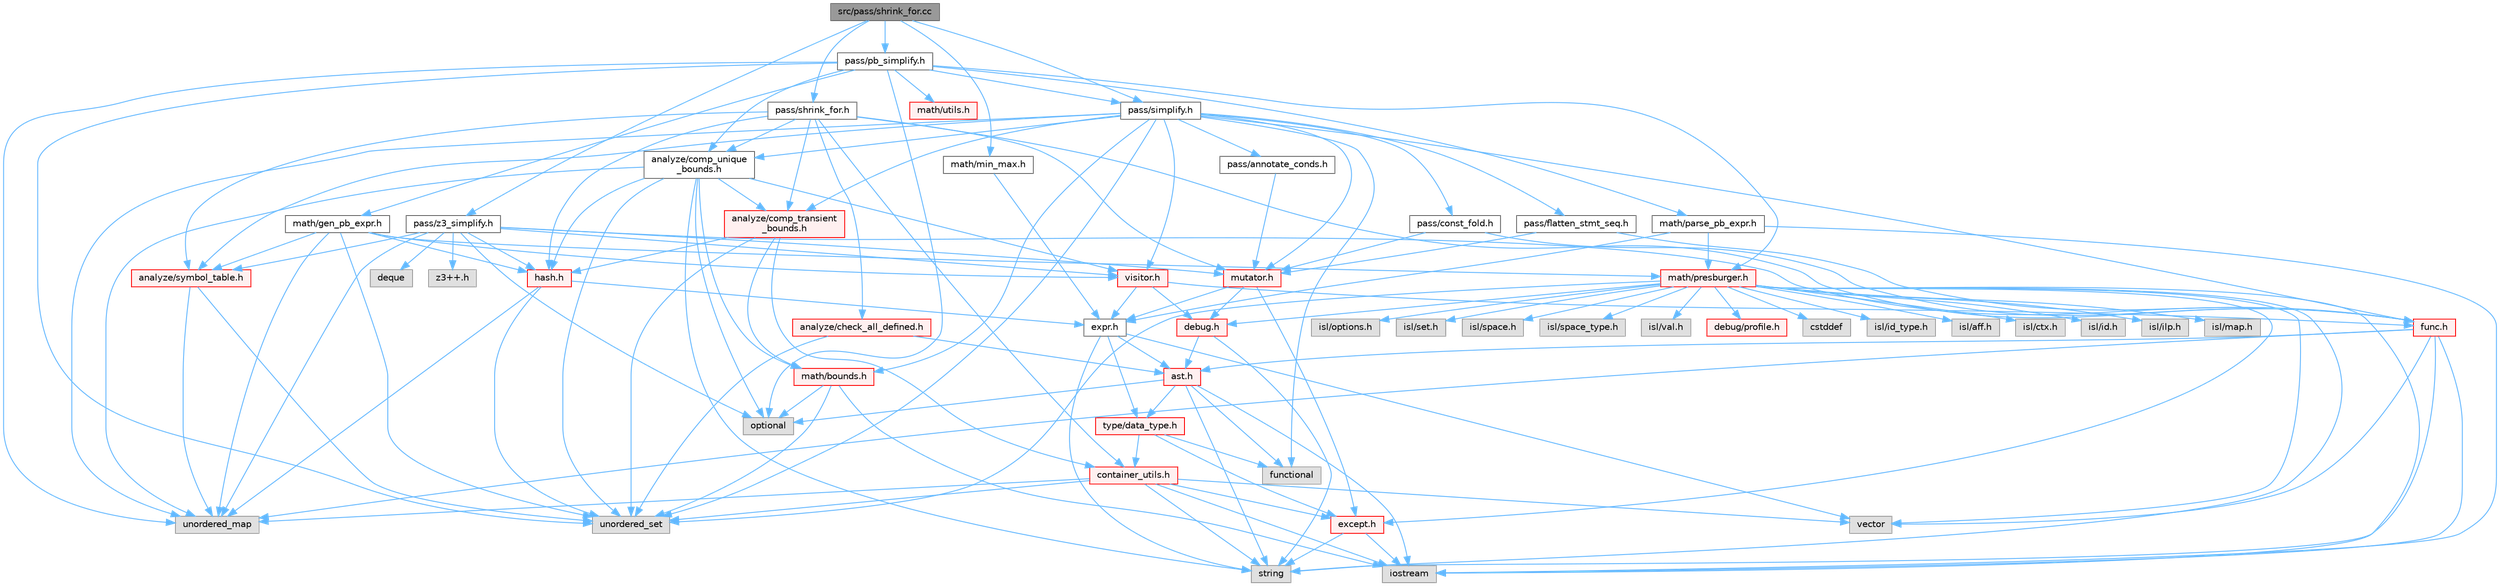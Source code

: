 digraph "src/pass/shrink_for.cc"
{
 // LATEX_PDF_SIZE
  bgcolor="transparent";
  edge [fontname=Helvetica,fontsize=10,labelfontname=Helvetica,labelfontsize=10];
  node [fontname=Helvetica,fontsize=10,shape=box,height=0.2,width=0.4];
  Node1 [label="src/pass/shrink_for.cc",height=0.2,width=0.4,color="gray40", fillcolor="grey60", style="filled", fontcolor="black",tooltip=" "];
  Node1 -> Node2 [color="steelblue1",style="solid"];
  Node2 [label="math/min_max.h",height=0.2,width=0.4,color="grey40", fillcolor="white", style="filled",URL="$min__max_8h.html",tooltip=" "];
  Node2 -> Node3 [color="steelblue1",style="solid"];
  Node3 [label="expr.h",height=0.2,width=0.4,color="grey40", fillcolor="white", style="filled",URL="$expr_8h.html",tooltip=" "];
  Node3 -> Node4 [color="steelblue1",style="solid"];
  Node4 [label="string",height=0.2,width=0.4,color="grey60", fillcolor="#E0E0E0", style="filled",tooltip=" "];
  Node3 -> Node5 [color="steelblue1",style="solid"];
  Node5 [label="vector",height=0.2,width=0.4,color="grey60", fillcolor="#E0E0E0", style="filled",tooltip=" "];
  Node3 -> Node6 [color="steelblue1",style="solid"];
  Node6 [label="ast.h",height=0.2,width=0.4,color="red", fillcolor="#FFF0F0", style="filled",URL="$ast_8h.html",tooltip=" "];
  Node6 -> Node8 [color="steelblue1",style="solid"];
  Node8 [label="functional",height=0.2,width=0.4,color="grey60", fillcolor="#E0E0E0", style="filled",tooltip=" "];
  Node6 -> Node9 [color="steelblue1",style="solid"];
  Node9 [label="iostream",height=0.2,width=0.4,color="grey60", fillcolor="#E0E0E0", style="filled",tooltip=" "];
  Node6 -> Node10 [color="steelblue1",style="solid"];
  Node10 [label="optional",height=0.2,width=0.4,color="grey60", fillcolor="#E0E0E0", style="filled",tooltip=" "];
  Node6 -> Node4 [color="steelblue1",style="solid"];
  Node6 -> Node28 [color="steelblue1",style="solid"];
  Node28 [label="type/data_type.h",height=0.2,width=0.4,color="red", fillcolor="#FFF0F0", style="filled",URL="$data__type_8h.html",tooltip=" "];
  Node28 -> Node8 [color="steelblue1",style="solid"];
  Node28 -> Node30 [color="steelblue1",style="solid"];
  Node30 [label="container_utils.h",height=0.2,width=0.4,color="red", fillcolor="#FFF0F0", style="filled",URL="$container__utils_8h.html",tooltip=" "];
  Node30 -> Node9 [color="steelblue1",style="solid"];
  Node30 -> Node4 [color="steelblue1",style="solid"];
  Node30 -> Node35 [color="steelblue1",style="solid"];
  Node35 [label="unordered_map",height=0.2,width=0.4,color="grey60", fillcolor="#E0E0E0", style="filled",tooltip=" "];
  Node30 -> Node15 [color="steelblue1",style="solid"];
  Node15 [label="unordered_set",height=0.2,width=0.4,color="grey60", fillcolor="#E0E0E0", style="filled",tooltip=" "];
  Node30 -> Node5 [color="steelblue1",style="solid"];
  Node30 -> Node23 [color="steelblue1",style="solid"];
  Node23 [label="except.h",height=0.2,width=0.4,color="red", fillcolor="#FFF0F0", style="filled",URL="$except_8h.html",tooltip=" "];
  Node23 -> Node9 [color="steelblue1",style="solid"];
  Node23 -> Node4 [color="steelblue1",style="solid"];
  Node28 -> Node23 [color="steelblue1",style="solid"];
  Node3 -> Node28 [color="steelblue1",style="solid"];
  Node1 -> Node38 [color="steelblue1",style="solid"];
  Node38 [label="pass/pb_simplify.h",height=0.2,width=0.4,color="grey40", fillcolor="white", style="filled",URL="$pb__simplify_8h.html",tooltip=" "];
  Node38 -> Node10 [color="steelblue1",style="solid"];
  Node38 -> Node35 [color="steelblue1",style="solid"];
  Node38 -> Node15 [color="steelblue1",style="solid"];
  Node38 -> Node39 [color="steelblue1",style="solid"];
  Node39 [label="analyze/comp_unique\l_bounds.h",height=0.2,width=0.4,color="grey40", fillcolor="white", style="filled",URL="$comp__unique__bounds_8h.html",tooltip=" "];
  Node39 -> Node10 [color="steelblue1",style="solid"];
  Node39 -> Node4 [color="steelblue1",style="solid"];
  Node39 -> Node35 [color="steelblue1",style="solid"];
  Node39 -> Node15 [color="steelblue1",style="solid"];
  Node39 -> Node40 [color="steelblue1",style="solid"];
  Node40 [label="analyze/comp_transient\l_bounds.h",height=0.2,width=0.4,color="red", fillcolor="#FFF0F0", style="filled",URL="$comp__transient__bounds_8h.html",tooltip=" "];
  Node40 -> Node15 [color="steelblue1",style="solid"];
  Node40 -> Node30 [color="steelblue1",style="solid"];
  Node40 -> Node66 [color="steelblue1",style="solid"];
  Node66 [label="hash.h",height=0.2,width=0.4,color="red", fillcolor="#FFF0F0", style="filled",URL="$hash_8h.html",tooltip=" "];
  Node66 -> Node35 [color="steelblue1",style="solid"];
  Node66 -> Node15 [color="steelblue1",style="solid"];
  Node66 -> Node3 [color="steelblue1",style="solid"];
  Node40 -> Node69 [color="steelblue1",style="solid"];
  Node69 [label="math/bounds.h",height=0.2,width=0.4,color="red", fillcolor="#FFF0F0", style="filled",URL="$bounds_8h.html",tooltip=" "];
  Node69 -> Node9 [color="steelblue1",style="solid"];
  Node69 -> Node10 [color="steelblue1",style="solid"];
  Node69 -> Node15 [color="steelblue1",style="solid"];
  Node39 -> Node66 [color="steelblue1",style="solid"];
  Node39 -> Node69 [color="steelblue1",style="solid"];
  Node39 -> Node60 [color="steelblue1",style="solid"];
  Node60 [label="visitor.h",height=0.2,width=0.4,color="red", fillcolor="#FFF0F0", style="filled",URL="$visitor_8h.html",tooltip=" "];
  Node60 -> Node61 [color="steelblue1",style="solid"];
  Node61 [label="debug.h",height=0.2,width=0.4,color="red", fillcolor="#FFF0F0", style="filled",URL="$debug_8h.html",tooltip=" "];
  Node61 -> Node4 [color="steelblue1",style="solid"];
  Node61 -> Node6 [color="steelblue1",style="solid"];
  Node60 -> Node3 [color="steelblue1",style="solid"];
  Node60 -> Node43 [color="steelblue1",style="solid"];
  Node43 [label="func.h",height=0.2,width=0.4,color="red", fillcolor="#FFF0F0", style="filled",URL="$func_8h.html",tooltip=" "];
  Node43 -> Node9 [color="steelblue1",style="solid"];
  Node43 -> Node4 [color="steelblue1",style="solid"];
  Node43 -> Node35 [color="steelblue1",style="solid"];
  Node43 -> Node5 [color="steelblue1",style="solid"];
  Node43 -> Node6 [color="steelblue1",style="solid"];
  Node38 -> Node74 [color="steelblue1",style="solid"];
  Node74 [label="math/gen_pb_expr.h",height=0.2,width=0.4,color="grey40", fillcolor="white", style="filled",URL="$gen__pb__expr_8h.html",tooltip=" "];
  Node74 -> Node35 [color="steelblue1",style="solid"];
  Node74 -> Node15 [color="steelblue1",style="solid"];
  Node74 -> Node75 [color="steelblue1",style="solid"];
  Node75 [label="analyze/symbol_table.h",height=0.2,width=0.4,color="red", fillcolor="#FFF0F0", style="filled",URL="$symbol__table_8h.html",tooltip=" "];
  Node75 -> Node35 [color="steelblue1",style="solid"];
  Node75 -> Node15 [color="steelblue1",style="solid"];
  Node74 -> Node66 [color="steelblue1",style="solid"];
  Node74 -> Node76 [color="steelblue1",style="solid"];
  Node76 [label="math/presburger.h",height=0.2,width=0.4,color="red", fillcolor="#FFF0F0", style="filled",URL="$presburger_8h.html",tooltip=" "];
  Node76 -> Node77 [color="steelblue1",style="solid"];
  Node77 [label="cstddef",height=0.2,width=0.4,color="grey60", fillcolor="#E0E0E0", style="filled",tooltip=" "];
  Node76 -> Node9 [color="steelblue1",style="solid"];
  Node76 -> Node78 [color="steelblue1",style="solid"];
  Node78 [label="isl/id_type.h",height=0.2,width=0.4,color="grey60", fillcolor="#E0E0E0", style="filled",tooltip=" "];
  Node76 -> Node4 [color="steelblue1",style="solid"];
  Node76 -> Node15 [color="steelblue1",style="solid"];
  Node76 -> Node5 [color="steelblue1",style="solid"];
  Node76 -> Node79 [color="steelblue1",style="solid"];
  Node79 [label="isl/aff.h",height=0.2,width=0.4,color="grey60", fillcolor="#E0E0E0", style="filled",tooltip=" "];
  Node76 -> Node80 [color="steelblue1",style="solid"];
  Node80 [label="isl/ctx.h",height=0.2,width=0.4,color="grey60", fillcolor="#E0E0E0", style="filled",tooltip=" "];
  Node76 -> Node81 [color="steelblue1",style="solid"];
  Node81 [label="isl/id.h",height=0.2,width=0.4,color="grey60", fillcolor="#E0E0E0", style="filled",tooltip=" "];
  Node76 -> Node82 [color="steelblue1",style="solid"];
  Node82 [label="isl/ilp.h",height=0.2,width=0.4,color="grey60", fillcolor="#E0E0E0", style="filled",tooltip=" "];
  Node76 -> Node83 [color="steelblue1",style="solid"];
  Node83 [label="isl/map.h",height=0.2,width=0.4,color="grey60", fillcolor="#E0E0E0", style="filled",tooltip=" "];
  Node76 -> Node84 [color="steelblue1",style="solid"];
  Node84 [label="isl/options.h",height=0.2,width=0.4,color="grey60", fillcolor="#E0E0E0", style="filled",tooltip=" "];
  Node76 -> Node85 [color="steelblue1",style="solid"];
  Node85 [label="isl/set.h",height=0.2,width=0.4,color="grey60", fillcolor="#E0E0E0", style="filled",tooltip=" "];
  Node76 -> Node86 [color="steelblue1",style="solid"];
  Node86 [label="isl/space.h",height=0.2,width=0.4,color="grey60", fillcolor="#E0E0E0", style="filled",tooltip=" "];
  Node76 -> Node87 [color="steelblue1",style="solid"];
  Node87 [label="isl/space_type.h",height=0.2,width=0.4,color="grey60", fillcolor="#E0E0E0", style="filled",tooltip=" "];
  Node76 -> Node88 [color="steelblue1",style="solid"];
  Node88 [label="isl/val.h",height=0.2,width=0.4,color="grey60", fillcolor="#E0E0E0", style="filled",tooltip=" "];
  Node76 -> Node61 [color="steelblue1",style="solid"];
  Node76 -> Node89 [color="steelblue1",style="solid"];
  Node89 [label="debug/profile.h",height=0.2,width=0.4,color="red", fillcolor="#FFF0F0", style="filled",URL="$profile_8h.html",tooltip=" "];
  Node76 -> Node23 [color="steelblue1",style="solid"];
  Node74 -> Node60 [color="steelblue1",style="solid"];
  Node38 -> Node93 [color="steelblue1",style="solid"];
  Node93 [label="math/parse_pb_expr.h",height=0.2,width=0.4,color="grey40", fillcolor="white", style="filled",URL="$parse__pb__expr_8h.html",tooltip=" "];
  Node93 -> Node9 [color="steelblue1",style="solid"];
  Node93 -> Node3 [color="steelblue1",style="solid"];
  Node93 -> Node76 [color="steelblue1",style="solid"];
  Node38 -> Node76 [color="steelblue1",style="solid"];
  Node38 -> Node71 [color="steelblue1",style="solid"];
  Node71 [label="math/utils.h",height=0.2,width=0.4,color="red", fillcolor="#FFF0F0", style="filled",URL="$utils_8h.html",tooltip=" "];
  Node38 -> Node94 [color="steelblue1",style="solid"];
  Node94 [label="pass/simplify.h",height=0.2,width=0.4,color="grey40", fillcolor="white", style="filled",URL="$simplify_8h.html",tooltip=" "];
  Node94 -> Node8 [color="steelblue1",style="solid"];
  Node94 -> Node35 [color="steelblue1",style="solid"];
  Node94 -> Node15 [color="steelblue1",style="solid"];
  Node94 -> Node40 [color="steelblue1",style="solid"];
  Node94 -> Node39 [color="steelblue1",style="solid"];
  Node94 -> Node75 [color="steelblue1",style="solid"];
  Node94 -> Node43 [color="steelblue1",style="solid"];
  Node94 -> Node69 [color="steelblue1",style="solid"];
  Node94 -> Node95 [color="steelblue1",style="solid"];
  Node95 [label="mutator.h",height=0.2,width=0.4,color="red", fillcolor="#FFF0F0", style="filled",URL="$mutator_8h.html",tooltip=" "];
  Node95 -> Node61 [color="steelblue1",style="solid"];
  Node95 -> Node23 [color="steelblue1",style="solid"];
  Node95 -> Node3 [color="steelblue1",style="solid"];
  Node94 -> Node96 [color="steelblue1",style="solid"];
  Node96 [label="pass/annotate_conds.h",height=0.2,width=0.4,color="grey40", fillcolor="white", style="filled",URL="$annotate__conds_8h.html",tooltip=" "];
  Node96 -> Node95 [color="steelblue1",style="solid"];
  Node94 -> Node97 [color="steelblue1",style="solid"];
  Node97 [label="pass/const_fold.h",height=0.2,width=0.4,color="grey40", fillcolor="white", style="filled",URL="$const__fold_8h.html",tooltip=" "];
  Node97 -> Node43 [color="steelblue1",style="solid"];
  Node97 -> Node95 [color="steelblue1",style="solid"];
  Node94 -> Node98 [color="steelblue1",style="solid"];
  Node98 [label="pass/flatten_stmt_seq.h",height=0.2,width=0.4,color="grey40", fillcolor="white", style="filled",URL="$flatten__stmt__seq_8h.html",tooltip=" "];
  Node98 -> Node43 [color="steelblue1",style="solid"];
  Node98 -> Node95 [color="steelblue1",style="solid"];
  Node94 -> Node60 [color="steelblue1",style="solid"];
  Node1 -> Node99 [color="steelblue1",style="solid"];
  Node99 [label="pass/shrink_for.h",height=0.2,width=0.4,color="grey40", fillcolor="white", style="filled",URL="$shrink__for_8h.html",tooltip=" "];
  Node99 -> Node100 [color="steelblue1",style="solid"];
  Node100 [label="analyze/check_all_defined.h",height=0.2,width=0.4,color="red", fillcolor="#FFF0F0", style="filled",URL="$check__all__defined_8h.html",tooltip=" "];
  Node100 -> Node15 [color="steelblue1",style="solid"];
  Node100 -> Node6 [color="steelblue1",style="solid"];
  Node99 -> Node40 [color="steelblue1",style="solid"];
  Node99 -> Node39 [color="steelblue1",style="solid"];
  Node99 -> Node75 [color="steelblue1",style="solid"];
  Node99 -> Node30 [color="steelblue1",style="solid"];
  Node99 -> Node43 [color="steelblue1",style="solid"];
  Node99 -> Node66 [color="steelblue1",style="solid"];
  Node99 -> Node95 [color="steelblue1",style="solid"];
  Node1 -> Node94 [color="steelblue1",style="solid"];
  Node1 -> Node101 [color="steelblue1",style="solid"];
  Node101 [label="pass/z3_simplify.h",height=0.2,width=0.4,color="grey40", fillcolor="white", style="filled",URL="$z3__simplify_8h.html",tooltip=" "];
  Node101 -> Node102 [color="steelblue1",style="solid"];
  Node102 [label="deque",height=0.2,width=0.4,color="grey60", fillcolor="#E0E0E0", style="filled",tooltip=" "];
  Node101 -> Node10 [color="steelblue1",style="solid"];
  Node101 -> Node35 [color="steelblue1",style="solid"];
  Node101 -> Node103 [color="steelblue1",style="solid"];
  Node103 [label="z3++.h",height=0.2,width=0.4,color="grey60", fillcolor="#E0E0E0", style="filled",tooltip=" "];
  Node101 -> Node75 [color="steelblue1",style="solid"];
  Node101 -> Node43 [color="steelblue1",style="solid"];
  Node101 -> Node66 [color="steelblue1",style="solid"];
  Node101 -> Node95 [color="steelblue1",style="solid"];
  Node101 -> Node60 [color="steelblue1",style="solid"];
}
